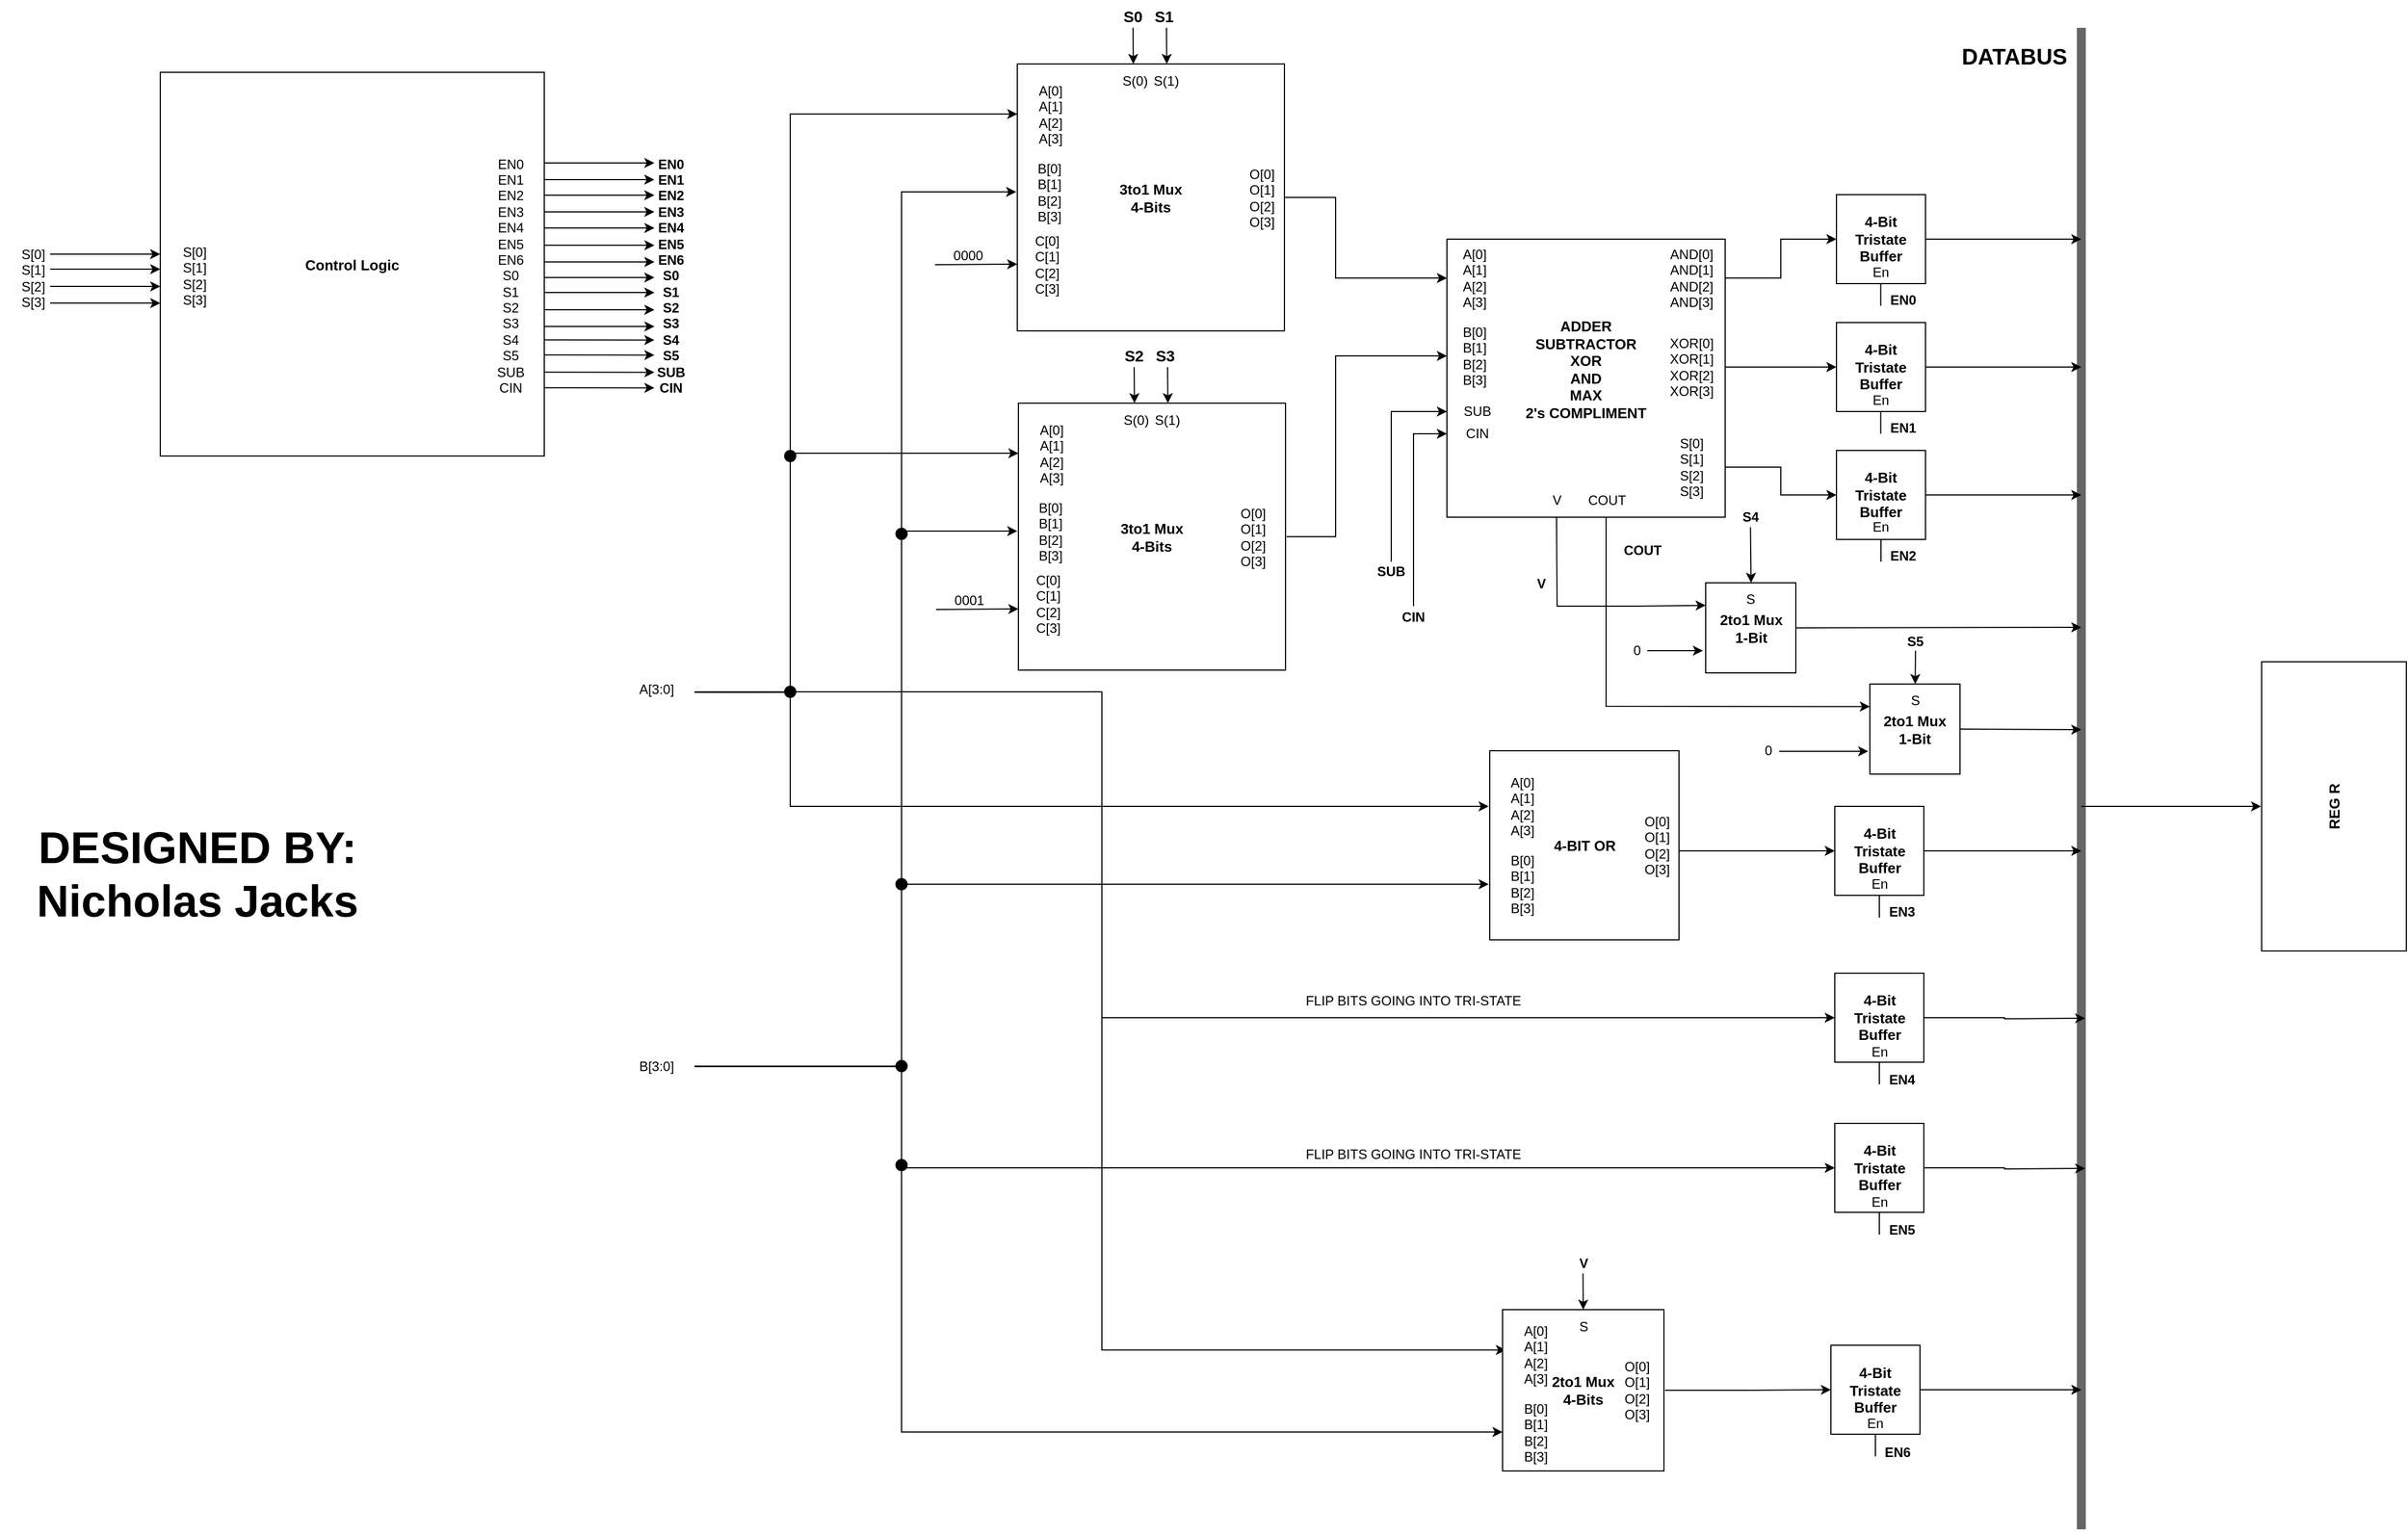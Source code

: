 <mxfile version="15.7.0" type="github">
  <diagram id="TtoM8TKqsSyaRm2l33-K" name="Page-1">
    <mxGraphModel dx="3572" dy="1756" grid="1" gridSize="10" guides="1" tooltips="1" connect="1" arrows="1" fold="1" page="0" pageScale="1" pageWidth="850" pageHeight="1100" math="0" shadow="0">
      <root>
        <mxCell id="0" />
        <mxCell id="1" parent="0" />
        <mxCell id="_qCFZrQWDJR1jyEBsIuS-36" value="&lt;div&gt;EN2&lt;/div&gt;" style="text;html=1;strokeColor=none;fillColor=none;align=center;verticalAlign=middle;whiteSpace=wrap;rounded=0;fontStyle=1" parent="1" vertex="1">
          <mxGeometry x="490" y="340" width="60" height="30" as="geometry" />
        </mxCell>
        <mxCell id="_qCFZrQWDJR1jyEBsIuS-19" value="" style="endArrow=none;html=1;rounded=0;strokeWidth=8;fillColor=#f5f5f5;strokeColor=#666666;" parent="1" edge="1">
          <mxGeometry width="50" height="50" relative="1" as="geometry">
            <mxPoint x="680" y="1230" as="sourcePoint" />
            <mxPoint x="680" y="-120" as="targetPoint" />
          </mxGeometry>
        </mxCell>
        <mxCell id="_qCFZrQWDJR1jyEBsIuS-1" value="&lt;div style=&quot;font-size: 13px&quot;&gt;ADDER&lt;/div&gt;&lt;div style=&quot;font-size: 13px&quot;&gt;SUBTRACTOR&lt;/div&gt;&lt;div style=&quot;font-size: 13px&quot;&gt;XOR&lt;/div&gt;&lt;div style=&quot;font-size: 13px&quot;&gt;AND&lt;/div&gt;&lt;div style=&quot;font-size: 13px&quot;&gt;MAX&lt;/div&gt;&lt;div style=&quot;font-size: 13px&quot;&gt;2&#39;s COMPLIMENT&lt;br style=&quot;font-size: 13px&quot;&gt;&lt;/div&gt;&lt;div style=&quot;font-size: 13px&quot;&gt;&lt;br style=&quot;font-size: 13px&quot;&gt;&lt;/div&gt;" style="whiteSpace=wrap;html=1;aspect=fixed;fontStyle=1;fontSize=13;" parent="1" vertex="1">
          <mxGeometry x="110" y="70" width="250" height="250" as="geometry" />
        </mxCell>
        <mxCell id="_qCFZrQWDJR1jyEBsIuS-14" style="edgeStyle=orthogonalEdgeStyle;rounded=0;orthogonalLoop=1;jettySize=auto;html=1;entryX=0;entryY=0.5;entryDx=0;entryDy=0;" parent="1" source="_qCFZrQWDJR1jyEBsIuS-2" target="_qCFZrQWDJR1jyEBsIuS-13" edge="1">
          <mxGeometry relative="1" as="geometry" />
        </mxCell>
        <mxCell id="_qCFZrQWDJR1jyEBsIuS-2" value="&lt;div&gt;AND[0]&lt;/div&gt;&lt;div&gt;AND[1]&lt;/div&gt;&lt;div&gt;AND[2]&lt;/div&gt;&lt;div&gt;AND[3]&lt;br&gt;&lt;/div&gt;" style="text;html=1;strokeColor=none;fillColor=none;align=center;verticalAlign=middle;whiteSpace=wrap;rounded=0;" parent="1" vertex="1">
          <mxGeometry x="300" y="90" width="60" height="30" as="geometry" />
        </mxCell>
        <mxCell id="_qCFZrQWDJR1jyEBsIuS-16" style="edgeStyle=orthogonalEdgeStyle;rounded=0;orthogonalLoop=1;jettySize=auto;html=1;entryX=0;entryY=0.5;entryDx=0;entryDy=0;" parent="1" source="_qCFZrQWDJR1jyEBsIuS-5" target="_qCFZrQWDJR1jyEBsIuS-15" edge="1">
          <mxGeometry relative="1" as="geometry" />
        </mxCell>
        <mxCell id="_qCFZrQWDJR1jyEBsIuS-5" value="&lt;div&gt;XOR[0]&lt;/div&gt;&lt;div&gt;XOR[1]&lt;/div&gt;&lt;div&gt;XOR[2]&lt;/div&gt;&lt;div&gt;XOR[3]&lt;br&gt;&lt;/div&gt;" style="text;html=1;strokeColor=none;fillColor=none;align=center;verticalAlign=middle;whiteSpace=wrap;rounded=0;" parent="1" vertex="1">
          <mxGeometry x="300" y="170" width="60" height="30" as="geometry" />
        </mxCell>
        <mxCell id="_qCFZrQWDJR1jyEBsIuS-18" style="edgeStyle=orthogonalEdgeStyle;rounded=0;orthogonalLoop=1;jettySize=auto;html=1;entryX=0;entryY=0.5;entryDx=0;entryDy=0;" parent="1" source="_qCFZrQWDJR1jyEBsIuS-6" target="_qCFZrQWDJR1jyEBsIuS-17" edge="1">
          <mxGeometry relative="1" as="geometry" />
        </mxCell>
        <mxCell id="_qCFZrQWDJR1jyEBsIuS-6" value="&lt;div&gt;S[0]&lt;/div&gt;&lt;div&gt;S[1]&lt;/div&gt;&lt;div&gt;S[2]&lt;/div&gt;&lt;div&gt;S[3]&lt;br&gt;&lt;/div&gt;" style="text;html=1;strokeColor=none;fillColor=none;align=center;verticalAlign=middle;whiteSpace=wrap;rounded=0;" parent="1" vertex="1">
          <mxGeometry x="300" y="260" width="60" height="30" as="geometry" />
        </mxCell>
        <mxCell id="_qCFZrQWDJR1jyEBsIuS-7" value="COUT" style="text;html=1;strokeColor=none;fillColor=none;align=center;verticalAlign=middle;whiteSpace=wrap;rounded=0;" parent="1" vertex="1">
          <mxGeometry x="223.5" y="290" width="60" height="30" as="geometry" />
        </mxCell>
        <mxCell id="_qCFZrQWDJR1jyEBsIuS-8" value="CIN" style="text;html=1;strokeColor=none;fillColor=none;align=center;verticalAlign=middle;whiteSpace=wrap;rounded=0;" parent="1" vertex="1">
          <mxGeometry x="110" y="230" width="55" height="30" as="geometry" />
        </mxCell>
        <mxCell id="_qCFZrQWDJR1jyEBsIuS-9" value="&lt;div&gt;A[0]&lt;/div&gt;&lt;div&gt;A[1]&lt;/div&gt;&lt;div&gt;A[2]&lt;/div&gt;&lt;div&gt;A[3]&lt;br&gt;&lt;/div&gt;" style="text;html=1;strokeColor=none;fillColor=none;align=center;verticalAlign=middle;whiteSpace=wrap;rounded=0;" parent="1" vertex="1">
          <mxGeometry x="110" y="90" width="50" height="30" as="geometry" />
        </mxCell>
        <mxCell id="_qCFZrQWDJR1jyEBsIuS-10" value="&lt;div&gt;B[0]&lt;/div&gt;&lt;div&gt;B[1]&lt;/div&gt;&lt;div&gt;B[2]&lt;/div&gt;&lt;div&gt;B[3]&lt;br&gt;&lt;/div&gt;" style="text;html=1;strokeColor=none;fillColor=none;align=center;verticalAlign=middle;whiteSpace=wrap;rounded=0;" parent="1" vertex="1">
          <mxGeometry x="110" y="160" width="50" height="30" as="geometry" />
        </mxCell>
        <mxCell id="_qCFZrQWDJR1jyEBsIuS-11" value="SUB" style="text;html=1;strokeColor=none;fillColor=none;align=center;verticalAlign=middle;whiteSpace=wrap;rounded=0;" parent="1" vertex="1">
          <mxGeometry x="110" y="210" width="55" height="30" as="geometry" />
        </mxCell>
        <mxCell id="_qCFZrQWDJR1jyEBsIuS-12" value="V" style="text;html=1;strokeColor=none;fillColor=none;align=center;verticalAlign=middle;whiteSpace=wrap;rounded=0;" parent="1" vertex="1">
          <mxGeometry x="178.5" y="290" width="60" height="30" as="geometry" />
        </mxCell>
        <mxCell id="_qCFZrQWDJR1jyEBsIuS-22" style="edgeStyle=orthogonalEdgeStyle;rounded=0;orthogonalLoop=1;jettySize=auto;html=1;strokeWidth=1;" parent="1" source="_qCFZrQWDJR1jyEBsIuS-13" edge="1">
          <mxGeometry relative="1" as="geometry">
            <mxPoint x="680" y="70" as="targetPoint" />
          </mxGeometry>
        </mxCell>
        <mxCell id="_qCFZrQWDJR1jyEBsIuS-13" value="&lt;div style=&quot;font-size: 13px;&quot;&gt;4-Bit Tristate&lt;/div&gt;&lt;div style=&quot;font-size: 13px;&quot;&gt;Buffer&lt;br style=&quot;font-size: 13px;&quot;&gt;&lt;/div&gt;" style="whiteSpace=wrap;html=1;aspect=fixed;fontStyle=1;fontSize=13;" parent="1" vertex="1">
          <mxGeometry x="460" y="30" width="80" height="80" as="geometry" />
        </mxCell>
        <mxCell id="_qCFZrQWDJR1jyEBsIuS-23" style="edgeStyle=orthogonalEdgeStyle;rounded=0;orthogonalLoop=1;jettySize=auto;html=1;strokeWidth=1;" parent="1" source="_qCFZrQWDJR1jyEBsIuS-15" edge="1">
          <mxGeometry relative="1" as="geometry">
            <mxPoint x="680" y="185" as="targetPoint" />
          </mxGeometry>
        </mxCell>
        <mxCell id="_qCFZrQWDJR1jyEBsIuS-15" value="&lt;div style=&quot;font-size: 13px;&quot;&gt;4-Bit Tristate&lt;/div&gt;&lt;div style=&quot;font-size: 13px;&quot;&gt;Buffer&lt;br style=&quot;font-size: 13px;&quot;&gt;&lt;/div&gt;" style="whiteSpace=wrap;html=1;aspect=fixed;fontStyle=1;fontSize=13;" parent="1" vertex="1">
          <mxGeometry x="460" y="145" width="80" height="80" as="geometry" />
        </mxCell>
        <mxCell id="_qCFZrQWDJR1jyEBsIuS-24" style="edgeStyle=orthogonalEdgeStyle;rounded=0;orthogonalLoop=1;jettySize=auto;html=1;strokeWidth=1;" parent="1" source="_qCFZrQWDJR1jyEBsIuS-17" edge="1">
          <mxGeometry relative="1" as="geometry">
            <mxPoint x="680" y="300" as="targetPoint" />
          </mxGeometry>
        </mxCell>
        <mxCell id="_qCFZrQWDJR1jyEBsIuS-17" value="&lt;div style=&quot;font-size: 13px;&quot;&gt;4-Bit Tristate&lt;/div&gt;&lt;div style=&quot;font-size: 13px;&quot;&gt;Buffer&lt;br style=&quot;font-size: 13px;&quot;&gt;&lt;/div&gt;" style="whiteSpace=wrap;html=1;aspect=fixed;fontStyle=1;fontSize=13;" parent="1" vertex="1">
          <mxGeometry x="460" y="260" width="80" height="80" as="geometry" />
        </mxCell>
        <mxCell id="_qCFZrQWDJR1jyEBsIuS-20" value="DATABUS" style="text;html=1;strokeColor=none;fillColor=none;align=center;verticalAlign=middle;whiteSpace=wrap;rounded=0;fontStyle=1;fontSize=20;" parent="1" vertex="1">
          <mxGeometry x="590" y="-110" width="60" height="30" as="geometry" />
        </mxCell>
        <mxCell id="_qCFZrQWDJR1jyEBsIuS-25" value="4-BIT OR" style="whiteSpace=wrap;html=1;aspect=fixed;fontStyle=1;fontSize=13;" parent="1" vertex="1">
          <mxGeometry x="148.5" y="530" width="170" height="170" as="geometry" />
        </mxCell>
        <mxCell id="_qCFZrQWDJR1jyEBsIuS-26" value="&lt;div&gt;A[0]&lt;/div&gt;&lt;div&gt;A[1]&lt;/div&gt;&lt;div&gt;A[2]&lt;/div&gt;&lt;div&gt;A[3]&lt;br&gt;&lt;/div&gt;" style="text;html=1;strokeColor=none;fillColor=none;align=center;verticalAlign=middle;whiteSpace=wrap;rounded=0;" parent="1" vertex="1">
          <mxGeometry x="147.5" y="565" width="60" height="30" as="geometry" />
        </mxCell>
        <mxCell id="_qCFZrQWDJR1jyEBsIuS-27" value="&lt;div&gt;B[0]&lt;/div&gt;&lt;div&gt;B[1]&lt;/div&gt;&lt;div&gt;B[2]&lt;/div&gt;&lt;div&gt;B[3]&lt;br&gt;&lt;/div&gt;" style="text;html=1;strokeColor=none;fillColor=none;align=center;verticalAlign=middle;whiteSpace=wrap;rounded=0;" parent="1" vertex="1">
          <mxGeometry x="147.5" y="635" width="60" height="30" as="geometry" />
        </mxCell>
        <mxCell id="_qCFZrQWDJR1jyEBsIuS-28" value="En" style="text;html=1;strokeColor=none;fillColor=none;align=center;verticalAlign=middle;whiteSpace=wrap;rounded=0;" parent="1" vertex="1">
          <mxGeometry x="470" y="314" width="60" height="30" as="geometry" />
        </mxCell>
        <mxCell id="_qCFZrQWDJR1jyEBsIuS-29" value="En" style="text;html=1;strokeColor=none;fillColor=none;align=center;verticalAlign=middle;whiteSpace=wrap;rounded=0;" parent="1" vertex="1">
          <mxGeometry x="470" y="200" width="60" height="30" as="geometry" />
        </mxCell>
        <mxCell id="_qCFZrQWDJR1jyEBsIuS-30" value="En" style="text;html=1;strokeColor=none;fillColor=none;align=center;verticalAlign=middle;whiteSpace=wrap;rounded=0;" parent="1" vertex="1">
          <mxGeometry x="470" y="85" width="60" height="30" as="geometry" />
        </mxCell>
        <mxCell id="_qCFZrQWDJR1jyEBsIuS-31" value="" style="endArrow=none;html=1;rounded=0;strokeWidth=1;exitX=0.5;exitY=0.867;exitDx=0;exitDy=0;exitPerimeter=0;" parent="1" source="_qCFZrQWDJR1jyEBsIuS-28" edge="1">
          <mxGeometry width="50" height="50" relative="1" as="geometry">
            <mxPoint x="400" y="370" as="sourcePoint" />
            <mxPoint x="500" y="360" as="targetPoint" />
          </mxGeometry>
        </mxCell>
        <mxCell id="_qCFZrQWDJR1jyEBsIuS-32" value="" style="endArrow=none;html=1;rounded=0;strokeWidth=1;exitX=0.5;exitY=0.867;exitDx=0;exitDy=0;exitPerimeter=0;" parent="1" edge="1">
          <mxGeometry width="50" height="50" relative="1" as="geometry">
            <mxPoint x="499.76" y="225.0" as="sourcePoint" />
            <mxPoint x="499.76" y="244.99" as="targetPoint" />
          </mxGeometry>
        </mxCell>
        <mxCell id="_qCFZrQWDJR1jyEBsIuS-33" value="" style="endArrow=none;html=1;rounded=0;strokeWidth=1;exitX=0.5;exitY=0.867;exitDx=0;exitDy=0;exitPerimeter=0;" parent="1" edge="1">
          <mxGeometry width="50" height="50" relative="1" as="geometry">
            <mxPoint x="499.76" y="110.0" as="sourcePoint" />
            <mxPoint x="499.76" y="129.99" as="targetPoint" />
          </mxGeometry>
        </mxCell>
        <mxCell id="_qCFZrQWDJR1jyEBsIuS-34" value="EN0" style="text;html=1;strokeColor=none;fillColor=none;align=center;verticalAlign=middle;whiteSpace=wrap;rounded=0;fontStyle=1" parent="1" vertex="1">
          <mxGeometry x="490" y="110" width="60" height="30" as="geometry" />
        </mxCell>
        <mxCell id="_qCFZrQWDJR1jyEBsIuS-35" value="EN1" style="text;html=1;strokeColor=none;fillColor=none;align=center;verticalAlign=middle;whiteSpace=wrap;rounded=0;fontStyle=1" parent="1" vertex="1">
          <mxGeometry x="490" y="225" width="60" height="30" as="geometry" />
        </mxCell>
        <mxCell id="XGVqMPs8SdAkGqt0Dx7o-12" style="edgeStyle=orthogonalEdgeStyle;rounded=0;orthogonalLoop=1;jettySize=auto;html=1;entryX=0;entryY=0.5;entryDx=0;entryDy=0;exitX=0.833;exitY=0.667;exitDx=0;exitDy=0;exitPerimeter=0;" parent="1" source="XGVqMPs8SdAkGqt0Dx7o-3" target="XGVqMPs8SdAkGqt0Dx7o-10" edge="1">
          <mxGeometry relative="1" as="geometry">
            <mxPoint x="328.5" y="610" as="sourcePoint" />
          </mxGeometry>
        </mxCell>
        <mxCell id="XGVqMPs8SdAkGqt0Dx7o-3" value="&lt;div&gt;O[0]&lt;/div&gt;&lt;div&gt;O[1]&lt;/div&gt;&lt;div&gt;O[2]&lt;/div&gt;&lt;div&gt;O[3]&lt;br&gt;&lt;/div&gt;" style="text;html=1;strokeColor=none;fillColor=none;align=center;verticalAlign=middle;whiteSpace=wrap;rounded=0;" parent="1" vertex="1">
          <mxGeometry x="268.5" y="600" width="60" height="30" as="geometry" />
        </mxCell>
        <mxCell id="XGVqMPs8SdAkGqt0Dx7o-9" value="EN3" style="text;html=1;strokeColor=none;fillColor=none;align=center;verticalAlign=middle;whiteSpace=wrap;rounded=0;fontStyle=1" parent="1" vertex="1">
          <mxGeometry x="488.5" y="660" width="60" height="30" as="geometry" />
        </mxCell>
        <mxCell id="XGVqMPs8SdAkGqt0Dx7o-71" style="edgeStyle=orthogonalEdgeStyle;rounded=0;orthogonalLoop=1;jettySize=auto;html=1;fontSize=20;" parent="1" source="XGVqMPs8SdAkGqt0Dx7o-10" edge="1">
          <mxGeometry relative="1" as="geometry">
            <mxPoint x="680" y="620" as="targetPoint" />
          </mxGeometry>
        </mxCell>
        <mxCell id="XGVqMPs8SdAkGqt0Dx7o-10" value="&lt;div style=&quot;font-size: 13px;&quot;&gt;4-Bit Tristate&lt;/div&gt;&lt;div style=&quot;font-size: 13px;&quot;&gt;Buffer&lt;br style=&quot;font-size: 13px;&quot;&gt;&lt;/div&gt;" style="whiteSpace=wrap;html=1;aspect=fixed;fontStyle=1;fontSize=13;" parent="1" vertex="1">
          <mxGeometry x="458.5" y="580" width="80" height="80" as="geometry" />
        </mxCell>
        <mxCell id="XGVqMPs8SdAkGqt0Dx7o-11" value="" style="endArrow=none;html=1;rounded=0;strokeWidth=1;exitX=0.5;exitY=0.867;exitDx=0;exitDy=0;exitPerimeter=0;" parent="1" edge="1">
          <mxGeometry width="50" height="50" relative="1" as="geometry">
            <mxPoint x="498.5" y="660.01" as="sourcePoint" />
            <mxPoint x="498.5" y="680" as="targetPoint" />
          </mxGeometry>
        </mxCell>
        <mxCell id="XGVqMPs8SdAkGqt0Dx7o-13" value="EN4" style="text;html=1;strokeColor=none;fillColor=none;align=center;verticalAlign=middle;whiteSpace=wrap;rounded=0;fontStyle=1" parent="1" vertex="1">
          <mxGeometry x="488.5" y="811" width="60" height="30" as="geometry" />
        </mxCell>
        <mxCell id="XGVqMPs8SdAkGqt0Dx7o-72" style="edgeStyle=orthogonalEdgeStyle;rounded=0;orthogonalLoop=1;jettySize=auto;html=1;fontSize=20;" parent="1" source="XGVqMPs8SdAkGqt0Dx7o-14" edge="1">
          <mxGeometry relative="1" as="geometry">
            <mxPoint x="683.5" y="770.5" as="targetPoint" />
          </mxGeometry>
        </mxCell>
        <mxCell id="XGVqMPs8SdAkGqt0Dx7o-14" value="&lt;div style=&quot;font-size: 13px;&quot;&gt;4-Bit Tristate&lt;/div&gt;&lt;div style=&quot;font-size: 13px;&quot;&gt;Buffer&lt;br style=&quot;font-size: 13px;&quot;&gt;&lt;/div&gt;" style="whiteSpace=wrap;html=1;aspect=fixed;fontStyle=1;fontSize=13;" parent="1" vertex="1">
          <mxGeometry x="458.5" y="730" width="80" height="80" as="geometry" />
        </mxCell>
        <mxCell id="XGVqMPs8SdAkGqt0Dx7o-15" value="" style="endArrow=none;html=1;rounded=0;strokeWidth=1;exitX=0.5;exitY=0.867;exitDx=0;exitDy=0;exitPerimeter=0;" parent="1" edge="1">
          <mxGeometry width="50" height="50" relative="1" as="geometry">
            <mxPoint x="498.5" y="810.01" as="sourcePoint" />
            <mxPoint x="498.5" y="830" as="targetPoint" />
          </mxGeometry>
        </mxCell>
        <mxCell id="XGVqMPs8SdAkGqt0Dx7o-70" style="edgeStyle=orthogonalEdgeStyle;rounded=0;orthogonalLoop=1;jettySize=auto;html=1;fontSize=20;" parent="1" source="XGVqMPs8SdAkGqt0Dx7o-24" target="_qCFZrQWDJR1jyEBsIuS-9" edge="1">
          <mxGeometry relative="1" as="geometry">
            <Array as="points">
              <mxPoint x="10" y="33" />
              <mxPoint x="10" y="105" />
            </Array>
          </mxGeometry>
        </mxCell>
        <mxCell id="XGVqMPs8SdAkGqt0Dx7o-24" value="&lt;div style=&quot;font-size: 13px&quot;&gt;3to1 Mux&lt;/div&gt;&lt;div style=&quot;font-size: 13px&quot;&gt;4-Bits&lt;br style=&quot;font-size: 13px&quot;&gt;&lt;/div&gt;" style="whiteSpace=wrap;html=1;aspect=fixed;fontStyle=1;fontSize=13;" parent="1" vertex="1">
          <mxGeometry x="-276" y="-87.5" width="240" height="240" as="geometry" />
        </mxCell>
        <mxCell id="XGVqMPs8SdAkGqt0Dx7o-25" value="&lt;div&gt;A[0]&lt;/div&gt;&lt;div&gt;A[1]&lt;/div&gt;&lt;div&gt;A[2]&lt;/div&gt;&lt;div&gt;A[3]&lt;br&gt;&lt;/div&gt;" style="text;html=1;strokeColor=none;fillColor=none;align=center;verticalAlign=middle;whiteSpace=wrap;rounded=0;" parent="1" vertex="1">
          <mxGeometry x="-276" y="-57.5" width="60" height="30" as="geometry" />
        </mxCell>
        <mxCell id="XGVqMPs8SdAkGqt0Dx7o-26" value="&lt;div&gt;B[0]&lt;/div&gt;&lt;div&gt;B[1]&lt;/div&gt;&lt;div&gt;B[2]&lt;/div&gt;&lt;div&gt;B[3]&lt;br&gt;&lt;/div&gt;" style="text;html=1;strokeColor=none;fillColor=none;align=center;verticalAlign=middle;whiteSpace=wrap;rounded=0;" parent="1" vertex="1">
          <mxGeometry x="-277" y="12.5" width="60" height="30" as="geometry" />
        </mxCell>
        <mxCell id="XGVqMPs8SdAkGqt0Dx7o-27" value="S(0)" style="text;html=1;strokeColor=none;fillColor=none;align=center;verticalAlign=middle;whiteSpace=wrap;rounded=0;" parent="1" vertex="1">
          <mxGeometry x="-200.25" y="-87.5" width="60" height="30" as="geometry" />
        </mxCell>
        <mxCell id="XGVqMPs8SdAkGqt0Dx7o-51" value="&lt;div&gt;C[0]&lt;/div&gt;&lt;div&gt;C[1]&lt;/div&gt;&lt;div&gt;C[2]&lt;/div&gt;&lt;div&gt;C[3]&lt;br&gt;&lt;/div&gt;" style="text;html=1;strokeColor=none;fillColor=none;align=center;verticalAlign=middle;whiteSpace=wrap;rounded=0;" parent="1" vertex="1">
          <mxGeometry x="-276" y="77.5" width="54" height="30" as="geometry" />
        </mxCell>
        <mxCell id="XGVqMPs8SdAkGqt0Dx7o-52" value="&lt;div&gt;O[0]&lt;/div&gt;&lt;div&gt;O[1]&lt;/div&gt;&lt;div&gt;O[2]&lt;/div&gt;&lt;div&gt;O[3]&lt;br&gt;&lt;/div&gt;" style="text;html=1;strokeColor=none;fillColor=none;align=center;verticalAlign=middle;whiteSpace=wrap;rounded=0;" parent="1" vertex="1">
          <mxGeometry x="-86" y="17.5" width="60" height="30" as="geometry" />
        </mxCell>
        <mxCell id="XGVqMPs8SdAkGqt0Dx7o-53" value="S(1)" style="text;html=1;strokeColor=none;fillColor=none;align=center;verticalAlign=middle;whiteSpace=wrap;rounded=0;" parent="1" vertex="1">
          <mxGeometry x="-171.75" y="-87.5" width="60" height="30" as="geometry" />
        </mxCell>
        <mxCell id="YykE-uixl1K2JJqu2O9A-4" value="" style="endArrow=classic;html=1;rounded=0;" parent="1" target="_qCFZrQWDJR1jyEBsIuS-11" edge="1">
          <mxGeometry width="50" height="50" relative="1" as="geometry">
            <mxPoint x="60" y="360" as="sourcePoint" />
            <mxPoint x="300" y="290" as="targetPoint" />
            <Array as="points">
              <mxPoint x="60" y="225" />
            </Array>
          </mxGeometry>
        </mxCell>
        <mxCell id="YykE-uixl1K2JJqu2O9A-5" value="" style="endArrow=classic;html=1;rounded=0;entryX=0;entryY=0.5;entryDx=0;entryDy=0;" parent="1" target="_qCFZrQWDJR1jyEBsIuS-8" edge="1">
          <mxGeometry width="50" height="50" relative="1" as="geometry">
            <mxPoint x="80" y="400" as="sourcePoint" />
            <mxPoint x="120" y="235" as="targetPoint" />
            <Array as="points">
              <mxPoint x="80" y="245" />
            </Array>
          </mxGeometry>
        </mxCell>
        <mxCell id="YykE-uixl1K2JJqu2O9A-6" value="" style="endArrow=classic;html=1;rounded=0;exitX=0.5;exitY=1;exitDx=0;exitDy=0;entryX=0;entryY=0.25;entryDx=0;entryDy=0;" parent="1" source="_qCFZrQWDJR1jyEBsIuS-12" edge="1" target="jRC6Yb9Rg48XKbTSgGX9-8">
          <mxGeometry width="50" height="50" relative="1" as="geometry">
            <mxPoint x="110" y="340" as="sourcePoint" />
            <mxPoint x="209" y="370" as="targetPoint" />
            <Array as="points">
              <mxPoint x="209" y="400" />
              <mxPoint x="280" y="400" />
            </Array>
          </mxGeometry>
        </mxCell>
        <mxCell id="YykE-uixl1K2JJqu2O9A-7" value="" style="endArrow=classic;html=1;rounded=0;exitX=0.5;exitY=1;exitDx=0;exitDy=0;entryX=0;entryY=0.25;entryDx=0;entryDy=0;" parent="1" edge="1" target="jRC6Yb9Rg48XKbTSgGX9-16">
          <mxGeometry width="50" height="50" relative="1" as="geometry">
            <mxPoint x="253" y="320" as="sourcePoint" />
            <mxPoint x="253.5" y="370" as="targetPoint" />
            <Array as="points">
              <mxPoint x="253" y="490" />
            </Array>
          </mxGeometry>
        </mxCell>
        <mxCell id="YykE-uixl1K2JJqu2O9A-74" style="edgeStyle=orthogonalEdgeStyle;rounded=0;orthogonalLoop=1;jettySize=auto;html=1;entryX=0;entryY=0.5;entryDx=0;entryDy=0;fontSize=12;" parent="1" target="XGVqMPs8SdAkGqt0Dx7o-25" edge="1">
          <mxGeometry relative="1" as="geometry">
            <Array as="points">
              <mxPoint x="-480" y="478" />
              <mxPoint x="-480" y="-42" />
            </Array>
            <mxPoint x="-566" y="477.43" as="sourcePoint" />
          </mxGeometry>
        </mxCell>
        <mxCell id="YykE-uixl1K2JJqu2O9A-75" style="edgeStyle=orthogonalEdgeStyle;rounded=0;orthogonalLoop=1;jettySize=auto;html=1;entryX=0;entryY=0.5;entryDx=0;entryDy=0;fontSize=12;" parent="1" target="_qCFZrQWDJR1jyEBsIuS-26" edge="1">
          <mxGeometry relative="1" as="geometry">
            <Array as="points">
              <mxPoint x="-480" y="478" />
              <mxPoint x="-480" y="580" />
            </Array>
            <mxPoint x="-566" y="477.43" as="sourcePoint" />
          </mxGeometry>
        </mxCell>
        <mxCell id="YykE-uixl1K2JJqu2O9A-92" style="edgeStyle=orthogonalEdgeStyle;rounded=0;orthogonalLoop=1;jettySize=auto;html=1;entryX=0;entryY=0.5;entryDx=0;entryDy=0;fontSize=12;startArrow=none;" parent="1" source="YykE-uixl1K2JJqu2O9A-96" target="XGVqMPs8SdAkGqt0Dx7o-14" edge="1">
          <mxGeometry relative="1" as="geometry">
            <Array as="points">
              <mxPoint x="-200" y="477" />
              <mxPoint x="-200" y="770" />
            </Array>
            <mxPoint x="-58" y="832.5" as="targetPoint" />
          </mxGeometry>
        </mxCell>
        <mxCell id="YykE-uixl1K2JJqu2O9A-118" style="edgeStyle=orthogonalEdgeStyle;rounded=0;orthogonalLoop=1;jettySize=auto;html=1;entryX=0;entryY=0.25;entryDx=0;entryDy=0;fontSize=14;" parent="1" edge="1">
          <mxGeometry relative="1" as="geometry">
            <mxPoint x="-563" y="477.0" as="sourcePoint" />
            <mxPoint x="163" y="1068.75" as="targetPoint" />
            <Array as="points">
              <mxPoint x="-200" y="477" />
              <mxPoint x="-200" y="1069" />
            </Array>
          </mxGeometry>
        </mxCell>
        <mxCell id="YykE-uixl1K2JJqu2O9A-142" style="edgeStyle=orthogonalEdgeStyle;rounded=0;orthogonalLoop=1;jettySize=auto;html=1;entryX=0;entryY=0.5;entryDx=0;entryDy=0;fontSize=14;" parent="1" target="YykE-uixl1K2JJqu2O9A-130" edge="1">
          <mxGeometry relative="1" as="geometry">
            <Array as="points">
              <mxPoint x="-480" y="477" />
              <mxPoint x="-480" y="263" />
            </Array>
            <mxPoint x="-566" y="477" as="sourcePoint" />
          </mxGeometry>
        </mxCell>
        <mxCell id="YykE-uixl1K2JJqu2O9A-89" style="edgeStyle=orthogonalEdgeStyle;rounded=0;orthogonalLoop=1;jettySize=auto;html=1;entryX=0;entryY=0.5;entryDx=0;entryDy=0;fontSize=12;" parent="1" target="_qCFZrQWDJR1jyEBsIuS-27" edge="1">
          <mxGeometry relative="1" as="geometry">
            <Array as="points">
              <mxPoint x="-380" y="814" />
              <mxPoint x="-380" y="650" />
            </Array>
            <mxPoint x="-566" y="813.763" as="sourcePoint" />
          </mxGeometry>
        </mxCell>
        <mxCell id="YykE-uixl1K2JJqu2O9A-91" style="edgeStyle=orthogonalEdgeStyle;rounded=0;orthogonalLoop=1;jettySize=auto;html=1;entryX=0;entryY=0.5;entryDx=0;entryDy=0;fontSize=12;" parent="1" target="XGVqMPs8SdAkGqt0Dx7o-26" edge="1">
          <mxGeometry relative="1" as="geometry">
            <Array as="points">
              <mxPoint x="-380" y="814" />
              <mxPoint x="-380" y="28" />
            </Array>
            <mxPoint x="-566" y="813.763" as="sourcePoint" />
          </mxGeometry>
        </mxCell>
        <mxCell id="YykE-uixl1K2JJqu2O9A-95" style="edgeStyle=orthogonalEdgeStyle;rounded=0;orthogonalLoop=1;jettySize=auto;html=1;fontSize=12;entryX=0;entryY=0.5;entryDx=0;entryDy=0;" parent="1" target="jRC6Yb9Rg48XKbTSgGX9-3" edge="1">
          <mxGeometry relative="1" as="geometry">
            <Array as="points">
              <mxPoint x="-380" y="814" />
              <mxPoint x="-380" y="905" />
            </Array>
            <mxPoint x="-566" y="813.763" as="sourcePoint" />
            <mxPoint x="310" y="903" as="targetPoint" />
          </mxGeometry>
        </mxCell>
        <mxCell id="YykE-uixl1K2JJqu2O9A-119" style="edgeStyle=orthogonalEdgeStyle;rounded=0;orthogonalLoop=1;jettySize=auto;html=1;entryX=0;entryY=0.5;entryDx=0;entryDy=0;fontSize=14;" parent="1" target="YykE-uixl1K2JJqu2O9A-113" edge="1">
          <mxGeometry relative="1" as="geometry">
            <Array as="points">
              <mxPoint x="-380" y="814" />
              <mxPoint x="-380" y="1143" />
            </Array>
            <mxPoint x="-566" y="813.763" as="sourcePoint" />
          </mxGeometry>
        </mxCell>
        <mxCell id="YykE-uixl1K2JJqu2O9A-141" style="edgeStyle=orthogonalEdgeStyle;rounded=0;orthogonalLoop=1;jettySize=auto;html=1;entryX=0;entryY=0.5;entryDx=0;entryDy=0;fontSize=14;" parent="1" target="YykE-uixl1K2JJqu2O9A-131" edge="1">
          <mxGeometry relative="1" as="geometry">
            <Array as="points">
              <mxPoint x="-380" y="814" />
              <mxPoint x="-380" y="333" />
            </Array>
            <mxPoint x="-566" y="813.763" as="sourcePoint" />
          </mxGeometry>
        </mxCell>
        <mxCell id="YykE-uixl1K2JJqu2O9A-27" value="SUB" style="text;html=1;strokeColor=none;fillColor=none;align=center;verticalAlign=middle;whiteSpace=wrap;rounded=0;fontSize=12;fontStyle=1" parent="1" vertex="1">
          <mxGeometry x="29.5" y="354" width="60" height="30" as="geometry" />
        </mxCell>
        <mxCell id="YykE-uixl1K2JJqu2O9A-30" value="CIN" style="text;html=1;strokeColor=none;fillColor=none;align=center;verticalAlign=middle;whiteSpace=wrap;rounded=0;fontSize=12;fontStyle=1" parent="1" vertex="1">
          <mxGeometry x="50" y="394.5" width="60" height="30" as="geometry" />
        </mxCell>
        <mxCell id="YykE-uixl1K2JJqu2O9A-32" value="" style="endArrow=classic;html=1;rounded=0;fontSize=12;entryX=0;entryY=0;entryDx=0;entryDy=0;" parent="1" target="XGVqMPs8SdAkGqt0Dx7o-53" edge="1">
          <mxGeometry width="50" height="50" relative="1" as="geometry">
            <mxPoint x="-172" y="-120" as="sourcePoint" />
            <mxPoint x="-50" as="targetPoint" />
          </mxGeometry>
        </mxCell>
        <mxCell id="YykE-uixl1K2JJqu2O9A-33" value="" style="endArrow=classic;html=1;rounded=0;fontSize=12;entryX=0;entryY=0;entryDx=0;entryDy=0;" parent="1" edge="1">
          <mxGeometry width="50" height="50" relative="1" as="geometry">
            <mxPoint x="-141.95" y="-120" as="sourcePoint" />
            <mxPoint x="-141.7" y="-87.5" as="targetPoint" />
          </mxGeometry>
        </mxCell>
        <mxCell id="YykE-uixl1K2JJqu2O9A-36" value="S0" style="text;html=1;strokeColor=none;fillColor=none;align=center;verticalAlign=middle;whiteSpace=wrap;rounded=0;fontSize=14;fontStyle=1" parent="1" vertex="1">
          <mxGeometry x="-202.25" y="-145" width="60" height="30" as="geometry" />
        </mxCell>
        <mxCell id="YykE-uixl1K2JJqu2O9A-37" value="S1" style="text;html=1;strokeColor=none;fillColor=none;align=center;verticalAlign=middle;whiteSpace=wrap;rounded=0;fontSize=14;fontStyle=1" parent="1" vertex="1">
          <mxGeometry x="-173.75" y="-145" width="60" height="30" as="geometry" />
        </mxCell>
        <mxCell id="YykE-uixl1K2JJqu2O9A-45" value="Control Logic" style="whiteSpace=wrap;html=1;aspect=fixed;fontStyle=1;fontSize=13;" parent="1" vertex="1">
          <mxGeometry x="-1046" y="-80" width="345" height="345" as="geometry" />
        </mxCell>
        <mxCell id="YykE-uixl1K2JJqu2O9A-47" value="&lt;div&gt;EN0&lt;/div&gt;&lt;div&gt;EN1&lt;/div&gt;&lt;div&gt;EN2&lt;/div&gt;&lt;div&gt;EN3&lt;/div&gt;&lt;div&gt;EN4&lt;/div&gt;&lt;div&gt;EN5&lt;/div&gt;&lt;div&gt;EN6&lt;br&gt;&lt;/div&gt;&lt;div&gt;S0&lt;/div&gt;&lt;div&gt;S1&lt;/div&gt;&lt;div&gt;S2&lt;/div&gt;&lt;div&gt;S3&lt;/div&gt;&lt;div&gt;S4&lt;/div&gt;&lt;div&gt;S5&lt;br&gt;&lt;/div&gt;&lt;div&gt;SUB&lt;/div&gt;&lt;div&gt;CIN&lt;br&gt;&lt;/div&gt;" style="text;html=1;strokeColor=none;fillColor=none;align=center;verticalAlign=middle;whiteSpace=wrap;rounded=0;" parent="1" vertex="1">
          <mxGeometry x="-761" y="87.5" width="60" height="30" as="geometry" />
        </mxCell>
        <mxCell id="YykE-uixl1K2JJqu2O9A-48" value="&lt;div&gt;S[0]&lt;/div&gt;&lt;div&gt;S[1]&lt;/div&gt;&lt;div&gt;S[2]&lt;/div&gt;&lt;div&gt;S[3]&lt;br&gt;&lt;/div&gt;" style="text;html=1;strokeColor=none;fillColor=none;align=center;verticalAlign=middle;whiteSpace=wrap;rounded=0;" parent="1" vertex="1">
          <mxGeometry x="-1045" y="87.5" width="60" height="30" as="geometry" />
        </mxCell>
        <mxCell id="YykE-uixl1K2JJqu2O9A-49" value="" style="endArrow=classic;html=1;rounded=0;fontSize=14;entryX=-0.006;entryY=0.474;entryDx=0;entryDy=0;entryPerimeter=0;" parent="1" edge="1">
          <mxGeometry width="50" height="50" relative="1" as="geometry">
            <mxPoint x="-1145" y="83.5" as="sourcePoint" />
            <mxPoint x="-1046.07" y="83.53" as="targetPoint" />
          </mxGeometry>
        </mxCell>
        <mxCell id="YykE-uixl1K2JJqu2O9A-50" value="" style="endArrow=classic;html=1;rounded=0;fontSize=14;entryX=-0.006;entryY=0.474;entryDx=0;entryDy=0;entryPerimeter=0;" parent="1" edge="1">
          <mxGeometry width="50" height="50" relative="1" as="geometry">
            <mxPoint x="-1144.93" y="97" as="sourcePoint" />
            <mxPoint x="-1046" y="97.03" as="targetPoint" />
          </mxGeometry>
        </mxCell>
        <mxCell id="YykE-uixl1K2JJqu2O9A-51" value="" style="endArrow=classic;html=1;rounded=0;fontSize=14;entryX=-0.006;entryY=0.474;entryDx=0;entryDy=0;entryPerimeter=0;" parent="1" edge="1">
          <mxGeometry width="50" height="50" relative="1" as="geometry">
            <mxPoint x="-1144.93" y="112.5" as="sourcePoint" />
            <mxPoint x="-1046" y="112.53" as="targetPoint" />
          </mxGeometry>
        </mxCell>
        <mxCell id="YykE-uixl1K2JJqu2O9A-52" value="" style="endArrow=classic;html=1;rounded=0;fontSize=14;entryX=-0.006;entryY=0.474;entryDx=0;entryDy=0;entryPerimeter=0;" parent="1" edge="1">
          <mxGeometry width="50" height="50" relative="1" as="geometry">
            <mxPoint x="-1144.93" y="127.5" as="sourcePoint" />
            <mxPoint x="-1046" y="127.53" as="targetPoint" />
          </mxGeometry>
        </mxCell>
        <mxCell id="YykE-uixl1K2JJqu2O9A-53" value="" style="endArrow=classic;html=1;rounded=0;fontSize=14;entryX=-0.006;entryY=0.474;entryDx=0;entryDy=0;entryPerimeter=0;" parent="1" edge="1">
          <mxGeometry width="50" height="50" relative="1" as="geometry">
            <mxPoint x="-701" y="45.5" as="sourcePoint" />
            <mxPoint x="-602.07" y="45.53" as="targetPoint" />
          </mxGeometry>
        </mxCell>
        <mxCell id="YykE-uixl1K2JJqu2O9A-54" value="" style="endArrow=classic;html=1;rounded=0;fontSize=14;entryX=-0.006;entryY=0.474;entryDx=0;entryDy=0;entryPerimeter=0;" parent="1" edge="1">
          <mxGeometry width="50" height="50" relative="1" as="geometry">
            <mxPoint x="-700.93" y="60" as="sourcePoint" />
            <mxPoint x="-602" y="60.03" as="targetPoint" />
          </mxGeometry>
        </mxCell>
        <mxCell id="YykE-uixl1K2JJqu2O9A-55" value="" style="endArrow=classic;html=1;rounded=0;fontSize=14;entryX=-0.006;entryY=0.474;entryDx=0;entryDy=0;entryPerimeter=0;" parent="1" edge="1">
          <mxGeometry width="50" height="50" relative="1" as="geometry">
            <mxPoint x="-700.93" y="75.5" as="sourcePoint" />
            <mxPoint x="-602" y="75.53" as="targetPoint" />
          </mxGeometry>
        </mxCell>
        <mxCell id="YykE-uixl1K2JJqu2O9A-56" value="" style="endArrow=classic;html=1;rounded=0;fontSize=14;entryX=-0.006;entryY=0.474;entryDx=0;entryDy=0;entryPerimeter=0;" parent="1" edge="1">
          <mxGeometry width="50" height="50" relative="1" as="geometry">
            <mxPoint x="-700.93" y="90.5" as="sourcePoint" />
            <mxPoint x="-602" y="90.53" as="targetPoint" />
          </mxGeometry>
        </mxCell>
        <mxCell id="YykE-uixl1K2JJqu2O9A-57" value="" style="endArrow=classic;html=1;rounded=0;fontSize=14;entryX=-0.006;entryY=0.474;entryDx=0;entryDy=0;entryPerimeter=0;" parent="1" edge="1">
          <mxGeometry width="50" height="50" relative="1" as="geometry">
            <mxPoint x="-701" y="104.5" as="sourcePoint" />
            <mxPoint x="-602.07" y="104.53" as="targetPoint" />
          </mxGeometry>
        </mxCell>
        <mxCell id="YykE-uixl1K2JJqu2O9A-58" value="" style="endArrow=classic;html=1;rounded=0;fontSize=14;entryX=-0.006;entryY=0.474;entryDx=0;entryDy=0;entryPerimeter=0;" parent="1" edge="1">
          <mxGeometry width="50" height="50" relative="1" as="geometry">
            <mxPoint x="-700.93" y="118" as="sourcePoint" />
            <mxPoint x="-602" y="118.03" as="targetPoint" />
          </mxGeometry>
        </mxCell>
        <mxCell id="YykE-uixl1K2JJqu2O9A-59" value="" style="endArrow=classic;html=1;rounded=0;fontSize=14;entryX=-0.006;entryY=0.474;entryDx=0;entryDy=0;entryPerimeter=0;" parent="1" edge="1">
          <mxGeometry width="50" height="50" relative="1" as="geometry">
            <mxPoint x="-700.93" y="133.5" as="sourcePoint" />
            <mxPoint x="-602" y="133.53" as="targetPoint" />
          </mxGeometry>
        </mxCell>
        <mxCell id="YykE-uixl1K2JJqu2O9A-60" value="" style="endArrow=classic;html=1;rounded=0;fontSize=14;entryX=-0.006;entryY=0.474;entryDx=0;entryDy=0;entryPerimeter=0;" parent="1" edge="1">
          <mxGeometry width="50" height="50" relative="1" as="geometry">
            <mxPoint x="-700.93" y="148.5" as="sourcePoint" />
            <mxPoint x="-602" y="148.53" as="targetPoint" />
          </mxGeometry>
        </mxCell>
        <mxCell id="YykE-uixl1K2JJqu2O9A-61" value="" style="endArrow=classic;html=1;rounded=0;fontSize=14;entryX=-0.006;entryY=0.474;entryDx=0;entryDy=0;entryPerimeter=0;" parent="1" edge="1">
          <mxGeometry width="50" height="50" relative="1" as="geometry">
            <mxPoint x="-701" y="160.67" as="sourcePoint" />
            <mxPoint x="-602.07" y="160.7" as="targetPoint" />
          </mxGeometry>
        </mxCell>
        <mxCell id="YykE-uixl1K2JJqu2O9A-62" value="" style="endArrow=classic;html=1;rounded=0;fontSize=14;entryX=-0.006;entryY=0.474;entryDx=0;entryDy=0;entryPerimeter=0;" parent="1" edge="1">
          <mxGeometry width="50" height="50" relative="1" as="geometry">
            <mxPoint x="-700.93" y="174.17" as="sourcePoint" />
            <mxPoint x="-602" y="174.2" as="targetPoint" />
          </mxGeometry>
        </mxCell>
        <mxCell id="YykE-uixl1K2JJqu2O9A-63" value="" style="endArrow=classic;html=1;rounded=0;fontSize=14;entryX=-0.006;entryY=0.474;entryDx=0;entryDy=0;entryPerimeter=0;" parent="1" edge="1">
          <mxGeometry width="50" height="50" relative="1" as="geometry">
            <mxPoint x="-700.93" y="189.67" as="sourcePoint" />
            <mxPoint x="-602" y="189.7" as="targetPoint" />
          </mxGeometry>
        </mxCell>
        <mxCell id="YykE-uixl1K2JJqu2O9A-65" value="&lt;div&gt;S[0]&lt;/div&gt;&lt;div&gt;S[1]&lt;/div&gt;&lt;div&gt;S[2]&lt;/div&gt;&lt;div&gt;S[3]&lt;br&gt;&lt;/div&gt;" style="text;html=1;strokeColor=none;fillColor=none;align=center;verticalAlign=middle;whiteSpace=wrap;rounded=0;" parent="1" vertex="1">
          <mxGeometry x="-1190" y="89.5" width="60" height="30" as="geometry" />
        </mxCell>
        <mxCell id="YykE-uixl1K2JJqu2O9A-69" value="&lt;div&gt;EN0&lt;/div&gt;&lt;div&gt;EN1&lt;/div&gt;&lt;div&gt;EN2&lt;/div&gt;&lt;div&gt;EN3&lt;/div&gt;&lt;div&gt;EN4&lt;/div&gt;&lt;div&gt;EN5&lt;/div&gt;&lt;div&gt;EN6&lt;br&gt;&lt;/div&gt;&lt;div&gt;S0&lt;/div&gt;&lt;div&gt;S1&lt;/div&gt;&lt;div&gt;S2&lt;/div&gt;&lt;div&gt;S3&lt;/div&gt;&lt;div&gt;S4&lt;/div&gt;&lt;div&gt;S5&lt;br&gt;&lt;/div&gt;&lt;div&gt;SUB&lt;/div&gt;&lt;div&gt;CIN&lt;br&gt;&lt;/div&gt;" style="text;html=1;strokeColor=none;fillColor=none;align=center;verticalAlign=middle;whiteSpace=wrap;rounded=0;fontStyle=1" parent="1" vertex="1">
          <mxGeometry x="-617" y="88" width="60" height="30" as="geometry" />
        </mxCell>
        <mxCell id="YykE-uixl1K2JJqu2O9A-93" value="" style="endArrow=classic;html=1;rounded=0;fontSize=12;entryX=0;entryY=0.5;entryDx=0;entryDy=0;" parent="1" target="XGVqMPs8SdAkGqt0Dx7o-51" edge="1">
          <mxGeometry width="50" height="50" relative="1" as="geometry">
            <mxPoint x="-350" y="93" as="sourcePoint" />
            <mxPoint x="-200" y="400" as="targetPoint" />
          </mxGeometry>
        </mxCell>
        <mxCell id="YykE-uixl1K2JJqu2O9A-94" value="0000" style="text;html=1;strokeColor=none;fillColor=none;align=center;verticalAlign=middle;whiteSpace=wrap;rounded=0;fontSize=12;" parent="1" vertex="1">
          <mxGeometry x="-350" y="70" width="60" height="30" as="geometry" />
        </mxCell>
        <mxCell id="YykE-uixl1K2JJqu2O9A-96" value="" style="ellipse;whiteSpace=wrap;html=1;aspect=fixed;fontSize=12;fillColor=#000000;" parent="1" vertex="1">
          <mxGeometry x="-485" y="472" width="10" height="10" as="geometry" />
        </mxCell>
        <mxCell id="YykE-uixl1K2JJqu2O9A-97" value="" style="edgeStyle=orthogonalEdgeStyle;rounded=0;orthogonalLoop=1;jettySize=auto;html=1;entryX=0;entryY=0.5;entryDx=0;entryDy=0;fontSize=12;endArrow=none;" parent="1" target="YykE-uixl1K2JJqu2O9A-96" edge="1">
          <mxGeometry relative="1" as="geometry">
            <mxPoint x="-566" y="477" as="sourcePoint" />
            <mxPoint x="-58" y="832.5" as="targetPoint" />
            <Array as="points" />
          </mxGeometry>
        </mxCell>
        <mxCell id="YykE-uixl1K2JJqu2O9A-98" value="" style="ellipse;whiteSpace=wrap;html=1;aspect=fixed;fontSize=12;fillColor=#000000;" parent="1" vertex="1">
          <mxGeometry x="-385" y="645" width="10" height="10" as="geometry" />
        </mxCell>
        <mxCell id="YykE-uixl1K2JJqu2O9A-101" value="" style="ellipse;whiteSpace=wrap;html=1;aspect=fixed;fontSize=12;fillColor=#000000;" parent="1" vertex="1">
          <mxGeometry x="-385" y="808.5" width="10" height="10" as="geometry" />
        </mxCell>
        <mxCell id="YykE-uixl1K2JJqu2O9A-102" value="" style="ellipse;whiteSpace=wrap;html=1;aspect=fixed;fontSize=12;fillColor=#000000;" parent="1" vertex="1">
          <mxGeometry x="-385" y="330" width="10" height="10" as="geometry" />
        </mxCell>
        <mxCell id="YykE-uixl1K2JJqu2O9A-104" value="" style="ellipse;whiteSpace=wrap;html=1;aspect=fixed;fontSize=12;fillColor=#000000;" parent="1" vertex="1">
          <mxGeometry x="-485" y="260" width="10" height="10" as="geometry" />
        </mxCell>
        <mxCell id="YykE-uixl1K2JJqu2O9A-105" value="&lt;div style=&quot;font-size: 40px;&quot;&gt;DESIGNED BY:&lt;/div&gt;&lt;div style=&quot;font-size: 40px;&quot;&gt;Nicholas Jacks&lt;br style=&quot;font-size: 40px;&quot;&gt;&lt;/div&gt;" style="text;html=1;strokeColor=none;fillColor=none;align=center;verticalAlign=middle;whiteSpace=wrap;rounded=0;fontSize=40;fontStyle=1" parent="1" vertex="1">
          <mxGeometry x="-1190" y="565" width="355" height="150" as="geometry" />
        </mxCell>
        <mxCell id="YykE-uixl1K2JJqu2O9A-109" value="COUT" style="text;html=1;strokeColor=none;fillColor=none;align=center;verticalAlign=middle;whiteSpace=wrap;rounded=0;fontStyle=1" parent="1" vertex="1">
          <mxGeometry x="256" y="334.5" width="60" height="30" as="geometry" />
        </mxCell>
        <mxCell id="YykE-uixl1K2JJqu2O9A-110" value="V" style="text;html=1;strokeColor=none;fillColor=none;align=center;verticalAlign=middle;whiteSpace=wrap;rounded=0;fontStyle=1" parent="1" vertex="1">
          <mxGeometry x="165" y="364.5" width="60" height="30" as="geometry" />
        </mxCell>
        <mxCell id="YykE-uixl1K2JJqu2O9A-111" value="&lt;div style=&quot;font-size: 13px;&quot;&gt;2to1 Mux&lt;/div&gt;&lt;div style=&quot;font-size: 13px;&quot;&gt;4-Bits&lt;br style=&quot;font-size: 13px;&quot;&gt;&lt;/div&gt;" style="whiteSpace=wrap;html=1;aspect=fixed;fontStyle=1;fontSize=13;" parent="1" vertex="1">
          <mxGeometry x="160" y="1032.5" width="145" height="145" as="geometry" />
        </mxCell>
        <mxCell id="YykE-uixl1K2JJqu2O9A-112" value="&lt;div&gt;A[0]&lt;/div&gt;&lt;div&gt;A[1]&lt;/div&gt;&lt;div&gt;A[2]&lt;/div&gt;&lt;div&gt;A[3]&lt;br&gt;&lt;/div&gt;" style="text;html=1;strokeColor=none;fillColor=none;align=center;verticalAlign=middle;whiteSpace=wrap;rounded=0;" parent="1" vertex="1">
          <mxGeometry x="160" y="1057.5" width="60" height="30" as="geometry" />
        </mxCell>
        <mxCell id="YykE-uixl1K2JJqu2O9A-113" value="&lt;div&gt;B[0]&lt;/div&gt;&lt;div&gt;B[1]&lt;/div&gt;&lt;div&gt;B[2]&lt;/div&gt;&lt;div&gt;B[3]&lt;br&gt;&lt;/div&gt;" style="text;html=1;strokeColor=none;fillColor=none;align=center;verticalAlign=middle;whiteSpace=wrap;rounded=0;" parent="1" vertex="1">
          <mxGeometry x="160" y="1127.5" width="60" height="30" as="geometry" />
        </mxCell>
        <mxCell id="YykE-uixl1K2JJqu2O9A-114" value="S" style="text;html=1;strokeColor=none;fillColor=none;align=center;verticalAlign=middle;whiteSpace=wrap;rounded=0;" parent="1" vertex="1">
          <mxGeometry x="202.5" y="1032.5" width="60" height="30" as="geometry" />
        </mxCell>
        <mxCell id="YykE-uixl1K2JJqu2O9A-126" style="edgeStyle=orthogonalEdgeStyle;rounded=0;orthogonalLoop=1;jettySize=auto;html=1;entryX=0;entryY=0.5;entryDx=0;entryDy=0;fontSize=14;" parent="1" source="YykE-uixl1K2JJqu2O9A-115" target="YykE-uixl1K2JJqu2O9A-123" edge="1">
          <mxGeometry relative="1" as="geometry" />
        </mxCell>
        <mxCell id="YykE-uixl1K2JJqu2O9A-115" value="&lt;div&gt;O[0]&lt;/div&gt;&lt;div&gt;O[1]&lt;/div&gt;&lt;div&gt;O[2]&lt;/div&gt;&lt;div&gt;O[3]&lt;br&gt;&lt;/div&gt;" style="text;html=1;strokeColor=none;fillColor=none;align=center;verticalAlign=middle;whiteSpace=wrap;rounded=0;" parent="1" vertex="1">
          <mxGeometry x="256" y="1090" width="50" height="30" as="geometry" />
        </mxCell>
        <mxCell id="YykE-uixl1K2JJqu2O9A-116" value="" style="endArrow=classic;html=1;rounded=0;fontSize=12;entryX=0;entryY=0;entryDx=0;entryDy=0;" parent="1" edge="1">
          <mxGeometry width="50" height="50" relative="1" as="geometry">
            <mxPoint x="232.25" y="1000" as="sourcePoint" />
            <mxPoint x="232.5" y="1032.5" as="targetPoint" />
          </mxGeometry>
        </mxCell>
        <mxCell id="YykE-uixl1K2JJqu2O9A-117" value="V" style="text;html=1;strokeColor=none;fillColor=none;align=center;verticalAlign=middle;whiteSpace=wrap;rounded=0;fontStyle=1" parent="1" vertex="1">
          <mxGeometry x="202.5" y="976" width="60" height="30" as="geometry" />
        </mxCell>
        <mxCell id="YykE-uixl1K2JJqu2O9A-120" value="En" style="text;html=1;strokeColor=none;fillColor=none;align=center;verticalAlign=middle;whiteSpace=wrap;rounded=0;" parent="1" vertex="1">
          <mxGeometry x="468.5" y="635" width="60" height="30" as="geometry" />
        </mxCell>
        <mxCell id="YykE-uixl1K2JJqu2O9A-121" value="En" style="text;html=1;strokeColor=none;fillColor=none;align=center;verticalAlign=middle;whiteSpace=wrap;rounded=0;" parent="1" vertex="1">
          <mxGeometry x="468.5" y="785.5" width="60" height="30" as="geometry" />
        </mxCell>
        <mxCell id="YykE-uixl1K2JJqu2O9A-122" value="EN6" style="text;html=1;strokeColor=none;fillColor=none;align=center;verticalAlign=middle;whiteSpace=wrap;rounded=0;fontStyle=1" parent="1" vertex="1">
          <mxGeometry x="485" y="1145.5" width="60" height="30" as="geometry" />
        </mxCell>
        <mxCell id="YykE-uixl1K2JJqu2O9A-128" style="edgeStyle=orthogonalEdgeStyle;rounded=0;orthogonalLoop=1;jettySize=auto;html=1;fontSize=14;" parent="1" source="YykE-uixl1K2JJqu2O9A-123" edge="1">
          <mxGeometry relative="1" as="geometry">
            <mxPoint x="680" y="1104.5" as="targetPoint" />
          </mxGeometry>
        </mxCell>
        <mxCell id="YykE-uixl1K2JJqu2O9A-123" value="&lt;div style=&quot;font-size: 13px;&quot;&gt;4-Bit Tristate&lt;/div&gt;&lt;div style=&quot;font-size: 13px;&quot;&gt;Buffer&lt;br style=&quot;font-size: 13px;&quot;&gt;&lt;/div&gt;" style="whiteSpace=wrap;html=1;aspect=fixed;fontStyle=1;fontSize=13;" parent="1" vertex="1">
          <mxGeometry x="455" y="1064.5" width="80" height="80" as="geometry" />
        </mxCell>
        <mxCell id="YykE-uixl1K2JJqu2O9A-124" value="" style="endArrow=none;html=1;rounded=0;strokeWidth=1;exitX=0.5;exitY=0.867;exitDx=0;exitDy=0;exitPerimeter=0;" parent="1" edge="1">
          <mxGeometry width="50" height="50" relative="1" as="geometry">
            <mxPoint x="495" y="1144.51" as="sourcePoint" />
            <mxPoint x="495" y="1164.5" as="targetPoint" />
          </mxGeometry>
        </mxCell>
        <mxCell id="YykE-uixl1K2JJqu2O9A-125" value="En" style="text;html=1;strokeColor=none;fillColor=none;align=center;verticalAlign=middle;whiteSpace=wrap;rounded=0;" parent="1" vertex="1">
          <mxGeometry x="465" y="1120" width="60" height="30" as="geometry" />
        </mxCell>
        <mxCell id="YykE-uixl1K2JJqu2O9A-129" value="&lt;div style=&quot;font-size: 13px&quot;&gt;3to1 Mux&lt;/div&gt;&lt;div style=&quot;font-size: 13px&quot;&gt;4-Bits&lt;br style=&quot;font-size: 13px&quot;&gt;&lt;/div&gt;" style="whiteSpace=wrap;html=1;aspect=fixed;fontStyle=1;fontSize=13;" parent="1" vertex="1">
          <mxGeometry x="-275" y="217.5" width="240" height="240" as="geometry" />
        </mxCell>
        <mxCell id="YykE-uixl1K2JJqu2O9A-130" value="&lt;div&gt;A[0]&lt;/div&gt;&lt;div&gt;A[1]&lt;/div&gt;&lt;div&gt;A[2]&lt;/div&gt;&lt;div&gt;A[3]&lt;br&gt;&lt;/div&gt;" style="text;html=1;strokeColor=none;fillColor=none;align=center;verticalAlign=middle;whiteSpace=wrap;rounded=0;" parent="1" vertex="1">
          <mxGeometry x="-275" y="247.5" width="60" height="30" as="geometry" />
        </mxCell>
        <mxCell id="YykE-uixl1K2JJqu2O9A-131" value="&lt;div&gt;B[0]&lt;/div&gt;&lt;div&gt;B[1]&lt;/div&gt;&lt;div&gt;B[2]&lt;/div&gt;&lt;div&gt;B[3]&lt;br&gt;&lt;/div&gt;" style="text;html=1;strokeColor=none;fillColor=none;align=center;verticalAlign=middle;whiteSpace=wrap;rounded=0;" parent="1" vertex="1">
          <mxGeometry x="-276" y="317.5" width="60" height="30" as="geometry" />
        </mxCell>
        <mxCell id="YykE-uixl1K2JJqu2O9A-132" value="S(0)" style="text;html=1;strokeColor=none;fillColor=none;align=center;verticalAlign=middle;whiteSpace=wrap;rounded=0;" parent="1" vertex="1">
          <mxGeometry x="-199.25" y="217.5" width="60" height="30" as="geometry" />
        </mxCell>
        <mxCell id="YykE-uixl1K2JJqu2O9A-133" value="&lt;div&gt;C[0]&lt;/div&gt;&lt;div&gt;C[1]&lt;/div&gt;&lt;div&gt;C[2]&lt;/div&gt;&lt;div&gt;C[3]&lt;br&gt;&lt;/div&gt;" style="text;html=1;strokeColor=none;fillColor=none;align=center;verticalAlign=middle;whiteSpace=wrap;rounded=0;" parent="1" vertex="1">
          <mxGeometry x="-275" y="382.5" width="54" height="30" as="geometry" />
        </mxCell>
        <mxCell id="YykE-uixl1K2JJqu2O9A-140" style="edgeStyle=orthogonalEdgeStyle;rounded=0;orthogonalLoop=1;jettySize=auto;html=1;entryX=0;entryY=0.5;entryDx=0;entryDy=0;fontSize=14;exitX=1;exitY=0.5;exitDx=0;exitDy=0;" parent="1" source="YykE-uixl1K2JJqu2O9A-134" target="_qCFZrQWDJR1jyEBsIuS-10" edge="1">
          <mxGeometry relative="1" as="geometry">
            <Array as="points">
              <mxPoint x="10" y="338" />
              <mxPoint x="10" y="175" />
            </Array>
            <mxPoint x="-30" y="338" as="sourcePoint" />
          </mxGeometry>
        </mxCell>
        <mxCell id="YykE-uixl1K2JJqu2O9A-134" value="&lt;div&gt;O[0]&lt;/div&gt;&lt;div&gt;O[1]&lt;/div&gt;&lt;div&gt;O[2]&lt;/div&gt;&lt;div&gt;O[3]&lt;br&gt;&lt;/div&gt;" style="text;html=1;strokeColor=none;fillColor=none;align=center;verticalAlign=middle;whiteSpace=wrap;rounded=0;" parent="1" vertex="1">
          <mxGeometry x="-94" y="322.5" width="60" height="30" as="geometry" />
        </mxCell>
        <mxCell id="YykE-uixl1K2JJqu2O9A-135" value="S(1)" style="text;html=1;strokeColor=none;fillColor=none;align=center;verticalAlign=middle;whiteSpace=wrap;rounded=0;" parent="1" vertex="1">
          <mxGeometry x="-170.75" y="217.5" width="60" height="30" as="geometry" />
        </mxCell>
        <mxCell id="YykE-uixl1K2JJqu2O9A-136" value="" style="endArrow=classic;html=1;rounded=0;fontSize=12;entryX=0;entryY=0;entryDx=0;entryDy=0;" parent="1" target="YykE-uixl1K2JJqu2O9A-135" edge="1">
          <mxGeometry width="50" height="50" relative="1" as="geometry">
            <mxPoint x="-171" y="185" as="sourcePoint" />
            <mxPoint x="-49" y="305" as="targetPoint" />
          </mxGeometry>
        </mxCell>
        <mxCell id="YykE-uixl1K2JJqu2O9A-137" value="" style="endArrow=classic;html=1;rounded=0;fontSize=12;entryX=0;entryY=0;entryDx=0;entryDy=0;" parent="1" edge="1">
          <mxGeometry width="50" height="50" relative="1" as="geometry">
            <mxPoint x="-140.95" y="185" as="sourcePoint" />
            <mxPoint x="-140.7" y="217.5" as="targetPoint" />
          </mxGeometry>
        </mxCell>
        <mxCell id="YykE-uixl1K2JJqu2O9A-138" value="S2" style="text;html=1;strokeColor=none;fillColor=none;align=center;verticalAlign=middle;whiteSpace=wrap;rounded=0;fontSize=14;fontStyle=1" parent="1" vertex="1">
          <mxGeometry x="-201.25" y="160" width="60" height="30" as="geometry" />
        </mxCell>
        <mxCell id="YykE-uixl1K2JJqu2O9A-139" value="S3" style="text;html=1;strokeColor=none;fillColor=none;align=center;verticalAlign=middle;whiteSpace=wrap;rounded=0;fontSize=14;fontStyle=1" parent="1" vertex="1">
          <mxGeometry x="-172.75" y="160" width="60" height="30" as="geometry" />
        </mxCell>
        <mxCell id="YykE-uixl1K2JJqu2O9A-143" value="" style="endArrow=classic;html=1;rounded=0;fontSize=12;entryX=0;entryY=0.5;entryDx=0;entryDy=0;" parent="1" edge="1">
          <mxGeometry width="50" height="50" relative="1" as="geometry">
            <mxPoint x="-349" y="403" as="sourcePoint" />
            <mxPoint x="-275.0" y="402.5" as="targetPoint" />
          </mxGeometry>
        </mxCell>
        <mxCell id="YykE-uixl1K2JJqu2O9A-144" value="0001" style="text;html=1;strokeColor=none;fillColor=none;align=center;verticalAlign=middle;whiteSpace=wrap;rounded=0;fontSize=12;" parent="1" vertex="1">
          <mxGeometry x="-349" y="380" width="60" height="30" as="geometry" />
        </mxCell>
        <mxCell id="YykE-uixl1K2JJqu2O9A-145" value="" style="endArrow=classic;html=1;rounded=0;fontSize=14;entryX=-0.006;entryY=0.474;entryDx=0;entryDy=0;entryPerimeter=0;" parent="1" edge="1">
          <mxGeometry width="50" height="50" relative="1" as="geometry">
            <mxPoint x="-700.93" y="203.67" as="sourcePoint" />
            <mxPoint x="-602" y="203.7" as="targetPoint" />
          </mxGeometry>
        </mxCell>
        <mxCell id="YykE-uixl1K2JJqu2O9A-147" value="" style="endArrow=classic;html=1;rounded=0;fontSize=14;entryX=-0.006;entryY=0.474;entryDx=0;entryDy=0;entryPerimeter=0;" parent="1" edge="1">
          <mxGeometry width="50" height="50" relative="1" as="geometry">
            <mxPoint x="-701" y="30.5" as="sourcePoint" />
            <mxPoint x="-602.07" y="30.53" as="targetPoint" />
          </mxGeometry>
        </mxCell>
        <mxCell id="L1e6-VTVeGRa-wtTE8pA-1" value="" style="ellipse;whiteSpace=wrap;html=1;aspect=fixed;fontSize=12;fillColor=#000000;" parent="1" vertex="1">
          <mxGeometry x="-385" y="897.5" width="10" height="10" as="geometry" />
        </mxCell>
        <mxCell id="L1e6-VTVeGRa-wtTE8pA-2" value="REG R" style="rounded=0;whiteSpace=wrap;html=1;rotation=-90;fontSize=13;fontStyle=1" parent="1" vertex="1">
          <mxGeometry x="777" y="515" width="260" height="130" as="geometry" />
        </mxCell>
        <mxCell id="L1e6-VTVeGRa-wtTE8pA-3" style="edgeStyle=orthogonalEdgeStyle;rounded=0;orthogonalLoop=1;jettySize=auto;html=1;fontSize=20;" parent="1" edge="1">
          <mxGeometry relative="1" as="geometry">
            <mxPoint x="841.5" y="580" as="targetPoint" />
            <mxPoint x="680" y="580" as="sourcePoint" />
          </mxGeometry>
        </mxCell>
        <mxCell id="jRC6Yb9Rg48XKbTSgGX9-1" value="EN5" style="text;html=1;strokeColor=none;fillColor=none;align=center;verticalAlign=middle;whiteSpace=wrap;rounded=0;fontStyle=1" vertex="1" parent="1">
          <mxGeometry x="488.5" y="946" width="60" height="30" as="geometry" />
        </mxCell>
        <mxCell id="jRC6Yb9Rg48XKbTSgGX9-2" style="edgeStyle=orthogonalEdgeStyle;rounded=0;orthogonalLoop=1;jettySize=auto;html=1;fontSize=20;" edge="1" parent="1" source="jRC6Yb9Rg48XKbTSgGX9-3">
          <mxGeometry relative="1" as="geometry">
            <mxPoint x="683.5" y="905.5" as="targetPoint" />
          </mxGeometry>
        </mxCell>
        <mxCell id="jRC6Yb9Rg48XKbTSgGX9-3" value="&lt;div style=&quot;font-size: 13px;&quot;&gt;4-Bit Tristate&lt;/div&gt;&lt;div style=&quot;font-size: 13px;&quot;&gt;Buffer&lt;br style=&quot;font-size: 13px;&quot;&gt;&lt;/div&gt;" style="whiteSpace=wrap;html=1;aspect=fixed;fontStyle=1;fontSize=13;" vertex="1" parent="1">
          <mxGeometry x="458.5" y="865" width="80" height="80" as="geometry" />
        </mxCell>
        <mxCell id="jRC6Yb9Rg48XKbTSgGX9-4" value="" style="endArrow=none;html=1;rounded=0;strokeWidth=1;exitX=0.5;exitY=0.867;exitDx=0;exitDy=0;exitPerimeter=0;" edge="1" parent="1">
          <mxGeometry width="50" height="50" relative="1" as="geometry">
            <mxPoint x="498.5" y="945.01" as="sourcePoint" />
            <mxPoint x="498.5" y="965" as="targetPoint" />
          </mxGeometry>
        </mxCell>
        <mxCell id="jRC6Yb9Rg48XKbTSgGX9-5" value="En" style="text;html=1;strokeColor=none;fillColor=none;align=center;verticalAlign=middle;whiteSpace=wrap;rounded=0;" vertex="1" parent="1">
          <mxGeometry x="468.5" y="920.5" width="60" height="30" as="geometry" />
        </mxCell>
        <mxCell id="jRC6Yb9Rg48XKbTSgGX9-6" value="FLIP BITS GOING INTO TRI-STATE" style="text;html=1;strokeColor=none;fillColor=none;align=center;verticalAlign=middle;whiteSpace=wrap;rounded=0;" vertex="1" parent="1">
          <mxGeometry x="-30" y="740" width="220" height="30" as="geometry" />
        </mxCell>
        <mxCell id="jRC6Yb9Rg48XKbTSgGX9-7" value="FLIP BITS GOING INTO TRI-STATE" style="text;html=1;strokeColor=none;fillColor=none;align=center;verticalAlign=middle;whiteSpace=wrap;rounded=0;" vertex="1" parent="1">
          <mxGeometry x="-30" y="877.5" width="220" height="30" as="geometry" />
        </mxCell>
        <mxCell id="jRC6Yb9Rg48XKbTSgGX9-8" value="&lt;div style=&quot;font-size: 13px&quot;&gt;2to1 Mux&lt;/div&gt;&lt;div style=&quot;font-size: 13px&quot;&gt;1-Bit&lt;br style=&quot;font-size: 13px&quot;&gt;&lt;/div&gt;" style="whiteSpace=wrap;html=1;aspect=fixed;fontStyle=1;fontSize=13;" vertex="1" parent="1">
          <mxGeometry x="342.5" y="379" width="81" height="81" as="geometry" />
        </mxCell>
        <mxCell id="jRC6Yb9Rg48XKbTSgGX9-11" value="S" style="text;html=1;strokeColor=none;fillColor=none;align=center;verticalAlign=middle;whiteSpace=wrap;rounded=0;" vertex="1" parent="1">
          <mxGeometry x="353" y="379" width="60" height="30" as="geometry" />
        </mxCell>
        <mxCell id="jRC6Yb9Rg48XKbTSgGX9-15" value="" style="endArrow=classic;html=1;rounded=0;exitX=0.5;exitY=1;exitDx=0;exitDy=0;" edge="1" parent="1">
          <mxGeometry width="50" height="50" relative="1" as="geometry">
            <mxPoint x="382.75" y="329" as="sourcePoint" />
            <mxPoint x="383.25" y="379" as="targetPoint" />
          </mxGeometry>
        </mxCell>
        <mxCell id="jRC6Yb9Rg48XKbTSgGX9-16" value="&lt;div style=&quot;font-size: 13px&quot;&gt;2to1 Mux&lt;/div&gt;&lt;div style=&quot;font-size: 13px&quot;&gt;1-Bit&lt;br style=&quot;font-size: 13px&quot;&gt;&lt;/div&gt;" style="whiteSpace=wrap;html=1;aspect=fixed;fontStyle=1;fontSize=13;" vertex="1" parent="1">
          <mxGeometry x="490" y="470" width="81" height="81" as="geometry" />
        </mxCell>
        <mxCell id="jRC6Yb9Rg48XKbTSgGX9-17" value="S" style="text;html=1;strokeColor=none;fillColor=none;align=center;verticalAlign=middle;whiteSpace=wrap;rounded=0;" vertex="1" parent="1">
          <mxGeometry x="500.5" y="470" width="60" height="30" as="geometry" />
        </mxCell>
        <mxCell id="jRC6Yb9Rg48XKbTSgGX9-18" value="" style="endArrow=classic;html=1;rounded=0;" edge="1" parent="1">
          <mxGeometry width="50" height="50" relative="1" as="geometry">
            <mxPoint x="531" y="440" as="sourcePoint" />
            <mxPoint x="530.75" y="470" as="targetPoint" />
          </mxGeometry>
        </mxCell>
        <mxCell id="jRC6Yb9Rg48XKbTSgGX9-19" value="" style="endArrow=classic;html=1;rounded=0;" edge="1" parent="1">
          <mxGeometry width="50" height="50" relative="1" as="geometry">
            <mxPoint x="290" y="440" as="sourcePoint" />
            <mxPoint x="340" y="440" as="targetPoint" />
          </mxGeometry>
        </mxCell>
        <mxCell id="jRC6Yb9Rg48XKbTSgGX9-20" value="0" style="text;html=1;strokeColor=none;fillColor=none;align=center;verticalAlign=middle;whiteSpace=wrap;rounded=0;" vertex="1" parent="1">
          <mxGeometry x="251" y="424.5" width="60" height="30" as="geometry" />
        </mxCell>
        <mxCell id="jRC6Yb9Rg48XKbTSgGX9-21" value="" style="endArrow=classic;html=1;rounded=0;" edge="1" parent="1">
          <mxGeometry width="50" height="50" relative="1" as="geometry">
            <mxPoint x="408.5" y="530.5" as="sourcePoint" />
            <mxPoint x="488.5" y="530.5" as="targetPoint" />
          </mxGeometry>
        </mxCell>
        <mxCell id="jRC6Yb9Rg48XKbTSgGX9-22" value="0" style="text;html=1;strokeColor=none;fillColor=none;align=center;verticalAlign=middle;whiteSpace=wrap;rounded=0;" vertex="1" parent="1">
          <mxGeometry x="368.5" y="515" width="60" height="30" as="geometry" />
        </mxCell>
        <mxCell id="jRC6Yb9Rg48XKbTSgGX9-24" value="" style="endArrow=classic;html=1;rounded=0;exitX=1;exitY=0.5;exitDx=0;exitDy=0;" edge="1" parent="1" source="jRC6Yb9Rg48XKbTSgGX9-8">
          <mxGeometry width="50" height="50" relative="1" as="geometry">
            <mxPoint x="460" y="500" as="sourcePoint" />
            <mxPoint x="680" y="419" as="targetPoint" />
          </mxGeometry>
        </mxCell>
        <mxCell id="jRC6Yb9Rg48XKbTSgGX9-25" value="" style="endArrow=classic;html=1;rounded=0;exitX=1;exitY=0.5;exitDx=0;exitDy=0;" edge="1" parent="1" source="jRC6Yb9Rg48XKbTSgGX9-16">
          <mxGeometry width="50" height="50" relative="1" as="geometry">
            <mxPoint x="433.5" y="429.5" as="sourcePoint" />
            <mxPoint x="680" y="511" as="targetPoint" />
          </mxGeometry>
        </mxCell>
        <mxCell id="jRC6Yb9Rg48XKbTSgGX9-26" value="B[3:0]" style="text;html=1;strokeColor=none;fillColor=none;align=center;verticalAlign=middle;whiteSpace=wrap;rounded=0;" vertex="1" parent="1">
          <mxGeometry x="-630" y="798.5" width="60" height="30" as="geometry" />
        </mxCell>
        <mxCell id="jRC6Yb9Rg48XKbTSgGX9-27" value="A[3:0]" style="text;html=1;strokeColor=none;fillColor=none;align=center;verticalAlign=middle;whiteSpace=wrap;rounded=0;" vertex="1" parent="1">
          <mxGeometry x="-630" y="460" width="60" height="30" as="geometry" />
        </mxCell>
        <mxCell id="jRC6Yb9Rg48XKbTSgGX9-28" value="S4" style="text;html=1;strokeColor=none;fillColor=none;align=center;verticalAlign=middle;whiteSpace=wrap;rounded=0;fontStyle=1" vertex="1" parent="1">
          <mxGeometry x="353" y="304.5" width="60" height="30" as="geometry" />
        </mxCell>
        <mxCell id="jRC6Yb9Rg48XKbTSgGX9-29" value="S5" style="text;html=1;strokeColor=none;fillColor=none;align=center;verticalAlign=middle;whiteSpace=wrap;rounded=0;fontStyle=1" vertex="1" parent="1">
          <mxGeometry x="500.5" y="417" width="60" height="30" as="geometry" />
        </mxCell>
        <mxCell id="jRC6Yb9Rg48XKbTSgGX9-30" value="" style="endArrow=classic;html=1;rounded=0;fontSize=14;entryX=-0.006;entryY=0.474;entryDx=0;entryDy=0;entryPerimeter=0;" edge="1" parent="1">
          <mxGeometry width="50" height="50" relative="1" as="geometry">
            <mxPoint x="-701" y="16.5" as="sourcePoint" />
            <mxPoint x="-602.07" y="16.53" as="targetPoint" />
          </mxGeometry>
        </mxCell>
        <mxCell id="jRC6Yb9Rg48XKbTSgGX9-31" value="" style="endArrow=classic;html=1;rounded=0;fontSize=14;entryX=-0.006;entryY=0.474;entryDx=0;entryDy=0;entryPerimeter=0;" edge="1" parent="1">
          <mxGeometry width="50" height="50" relative="1" as="geometry">
            <mxPoint x="-701" y="1.5" as="sourcePoint" />
            <mxPoint x="-602.07" y="1.53" as="targetPoint" />
          </mxGeometry>
        </mxCell>
      </root>
    </mxGraphModel>
  </diagram>
</mxfile>
